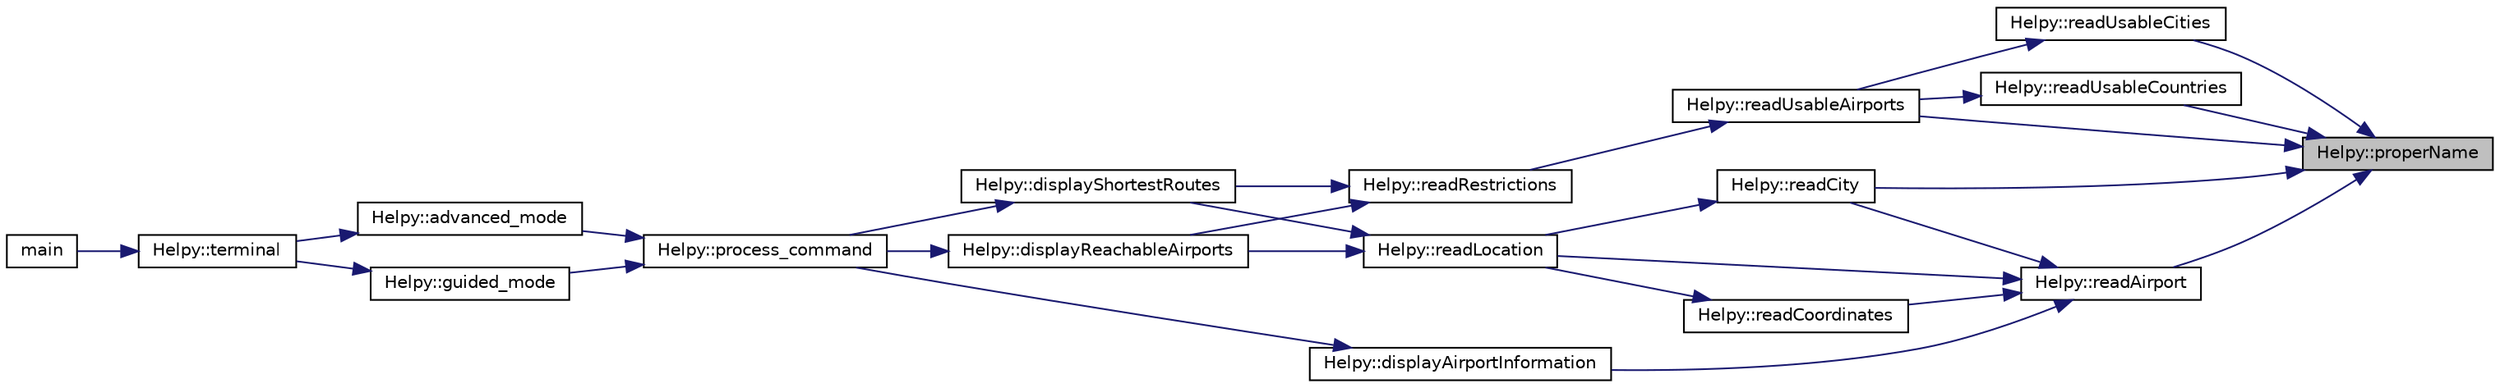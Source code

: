 digraph "Helpy::properName"
{
 // LATEX_PDF_SIZE
  edge [fontname="Helvetica",fontsize="10",labelfontname="Helvetica",labelfontsize="10"];
  node [fontname="Helvetica",fontsize="10",shape=record];
  rankdir="RL";
  Node1 [label="Helpy::properName",height=0.2,width=0.4,color="black", fillcolor="grey75", style="filled", fontcolor="black",tooltip="takes a user inputted string and modifies it so that it becomes well-written @complexity O(n)"];
  Node1 -> Node2 [dir="back",color="midnightblue",fontsize="10",style="solid"];
  Node2 [label="Helpy::readAirport",height=0.2,width=0.4,color="black", fillcolor="white", style="filled",URL="$classHelpy.html#a07cfd0c52c5be6cea63f5c39161ddaea",tooltip="reads the code/name of an airport from the console @complexity O(n)"];
  Node2 -> Node3 [dir="back",color="midnightblue",fontsize="10",style="solid"];
  Node3 [label="Helpy::displayAirportInformation",height=0.2,width=0.4,color="black", fillcolor="white", style="filled",URL="$classHelpy.html#aa0039898fad6ba25654635123abe404b",tooltip="displays all the flights you can take on a given Airport, as well as the Airlines that make said flig..."];
  Node3 -> Node4 [dir="back",color="midnightblue",fontsize="10",style="solid"];
  Node4 [label="Helpy::process_command",height=0.2,width=0.4,color="black", fillcolor="white", style="filled",URL="$classHelpy.html#ac18c8353d0a7f41c9363433f826988fe",tooltip="processes the commands that were inputted @complexity O(n^2 * log(n))"];
  Node4 -> Node5 [dir="back",color="midnightblue",fontsize="10",style="solid"];
  Node5 [label="Helpy::advanced_mode",height=0.2,width=0.4,color="black", fillcolor="white", style="filled",URL="$classHelpy.html#a8fa3cfb126e6423475a34637b50d8334",tooltip="executes the advanced mode of the UI @complexity O(1)"];
  Node5 -> Node6 [dir="back",color="midnightblue",fontsize="10",style="solid"];
  Node6 [label="Helpy::terminal",height=0.2,width=0.4,color="black", fillcolor="white", style="filled",URL="$classHelpy.html#aaa754efec4177b0c763859b5847d10d3",tooltip="allows the user to choose the mode of the UI @complexity O(n^2)"];
  Node6 -> Node7 [dir="back",color="midnightblue",fontsize="10",style="solid"];
  Node7 [label="main",height=0.2,width=0.4,color="black", fillcolor="white", style="filled",URL="$main_8cpp.html#ae66f6b31b5ad750f1fe042a706a4e3d4",tooltip=" "];
  Node4 -> Node8 [dir="back",color="midnightblue",fontsize="10",style="solid"];
  Node8 [label="Helpy::guided_mode",height=0.2,width=0.4,color="black", fillcolor="white", style="filled",URL="$classHelpy.html#af5932f8789f41f033f894cd659aff329",tooltip="executes the guided mode of the UI @complexity O(1)"];
  Node8 -> Node6 [dir="back",color="midnightblue",fontsize="10",style="solid"];
  Node2 -> Node9 [dir="back",color="midnightblue",fontsize="10",style="solid"];
  Node9 [label="Helpy::readCity",height=0.2,width=0.4,color="black", fillcolor="white", style="filled",URL="$classHelpy.html#a66f9885e46902bff5cf52aa44fc4ea77",tooltip="reads the name of a city/country from the console @complexity O(n^2)"];
  Node9 -> Node10 [dir="back",color="midnightblue",fontsize="10",style="solid"];
  Node10 [label="Helpy::readLocation",height=0.2,width=0.4,color="black", fillcolor="white", style="filled",URL="$classHelpy.html#a4423bd1450df0994030a055598d6bd16",tooltip="reads a location based on an airport OR a city OR a country OR coordinates @complexity O(n^2)"];
  Node10 -> Node11 [dir="back",color="midnightblue",fontsize="10",style="solid"];
  Node11 [label="Helpy::displayReachableAirports",height=0.2,width=0.4,color="black", fillcolor="white", style="filled",URL="$classHelpy.html#a7052e9a5e346e41892c26da08cf9c06e",tooltip="displays all the Airports you can reach from a starting point, given either a number of flights or a ..."];
  Node11 -> Node4 [dir="back",color="midnightblue",fontsize="10",style="solid"];
  Node10 -> Node12 [dir="back",color="midnightblue",fontsize="10",style="solid"];
  Node12 [label="Helpy::displayShortestRoutes",height=0.2,width=0.4,color="black", fillcolor="white", style="filled",URL="$classHelpy.html#a55726343e5f6dac4150ca434cd445e70",tooltip="displays the shortest routes you can take from an Airport to another @complexity O(n^2 + |V| + |E|)"];
  Node12 -> Node4 [dir="back",color="midnightblue",fontsize="10",style="solid"];
  Node2 -> Node13 [dir="back",color="midnightblue",fontsize="10",style="solid"];
  Node13 [label="Helpy::readCoordinates",height=0.2,width=0.4,color="black", fillcolor="white", style="filled",URL="$classHelpy.html#af162325450bc145f1936f2d926afe45c",tooltip="reads coordinates from the console and displays the airports nearest that location @complexity O(n^2)"];
  Node13 -> Node10 [dir="back",color="midnightblue",fontsize="10",style="solid"];
  Node2 -> Node10 [dir="back",color="midnightblue",fontsize="10",style="solid"];
  Node1 -> Node9 [dir="back",color="midnightblue",fontsize="10",style="solid"];
  Node1 -> Node14 [dir="back",color="midnightblue",fontsize="10",style="solid"];
  Node14 [label="Helpy::readUsableAirports",height=0.2,width=0.4,color="black", fillcolor="white", style="filled",URL="$classHelpy.html#a50f67ed10ca5d7255237c81b5098924a",tooltip="reads the airports that the user wants to use @complexity O(n^2)"];
  Node14 -> Node15 [dir="back",color="midnightblue",fontsize="10",style="solid"];
  Node15 [label="Helpy::readRestrictions",height=0.2,width=0.4,color="black", fillcolor="white", style="filled",URL="$classHelpy.html#a00ddd92a095c970241a1ae73a195608f",tooltip="reads the Airlines and the Airports the user would like to use @complexity O(n^2)"];
  Node15 -> Node11 [dir="back",color="midnightblue",fontsize="10",style="solid"];
  Node15 -> Node12 [dir="back",color="midnightblue",fontsize="10",style="solid"];
  Node1 -> Node16 [dir="back",color="midnightblue",fontsize="10",style="solid"];
  Node16 [label="Helpy::readUsableCities",height=0.2,width=0.4,color="black", fillcolor="white", style="filled",URL="$classHelpy.html#a6101fe619f9ad4a830253790e6c70d0c",tooltip="reads from the console the selection of cities to consider @complexity O(n^2)"];
  Node16 -> Node14 [dir="back",color="midnightblue",fontsize="10",style="solid"];
  Node1 -> Node17 [dir="back",color="midnightblue",fontsize="10",style="solid"];
  Node17 [label="Helpy::readUsableCountries",height=0.2,width=0.4,color="black", fillcolor="white", style="filled",URL="$classHelpy.html#a4cfecf6a7a1a86dabca06048a7c49274",tooltip="reads from the console the selection of countries to consider @complexity O(n^2)"];
  Node17 -> Node14 [dir="back",color="midnightblue",fontsize="10",style="solid"];
}
